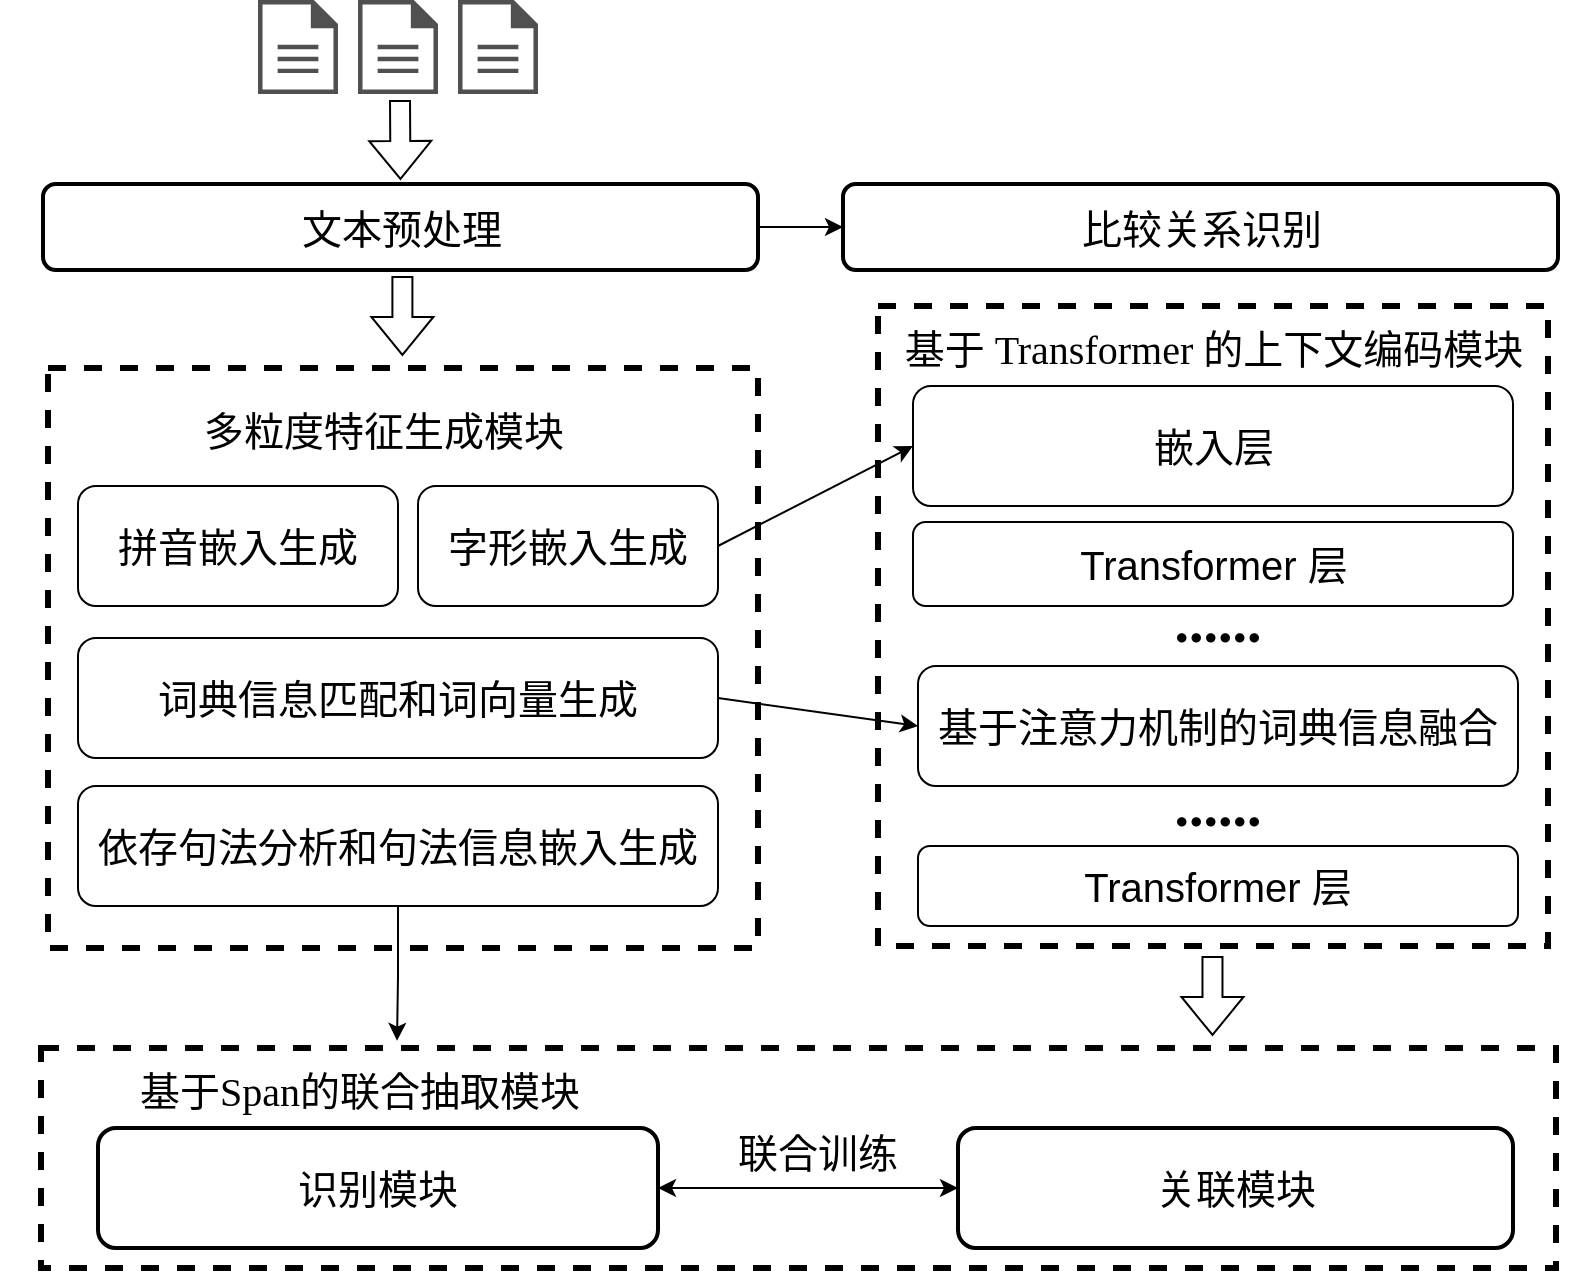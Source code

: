 <mxfile version="21.2.9" type="github">
  <diagram name="第 1 页" id="ZaXlrRLz04iYmXhUT0vT">
    <mxGraphModel dx="1043" dy="2984" grid="1" gridSize="10" guides="1" tooltips="1" connect="1" arrows="1" fold="1" page="1" pageScale="1" pageWidth="1654" pageHeight="2336" math="0" shadow="0">
      <root>
        <mxCell id="0" />
        <mxCell id="1" parent="0" />
        <mxCell id="twb6tVdicTboAH1euEs--9" value="" style="rounded=0;whiteSpace=wrap;html=1;fillColor=none;dashed=1;strokeWidth=3;" vertex="1" parent="1">
          <mxGeometry x="175" y="181" width="355" height="290" as="geometry" />
        </mxCell>
        <mxCell id="twb6tVdicTboAH1euEs--24" style="edgeStyle=orthogonalEdgeStyle;rounded=0;orthogonalLoop=1;jettySize=auto;html=1;exitX=1;exitY=0.5;exitDx=0;exitDy=0;entryX=0;entryY=0.5;entryDx=0;entryDy=0;" edge="1" parent="1" source="twb6tVdicTboAH1euEs--1" target="twb6tVdicTboAH1euEs--23">
          <mxGeometry relative="1" as="geometry" />
        </mxCell>
        <mxCell id="twb6tVdicTboAH1euEs--1" value="&lt;font style=&quot;font-size: 20px;&quot; face=&quot;Times New Roman&quot;&gt;文本预处理&lt;/font&gt;" style="rounded=1;whiteSpace=wrap;html=1;strokeWidth=2;" vertex="1" parent="1">
          <mxGeometry x="172.5" y="89" width="357.5" height="43" as="geometry" />
        </mxCell>
        <mxCell id="twb6tVdicTboAH1euEs--2" value="" style="sketch=0;pointerEvents=1;shadow=0;dashed=0;html=1;strokeColor=none;fillColor=#505050;labelPosition=center;verticalLabelPosition=bottom;verticalAlign=top;outlineConnect=0;align=center;shape=mxgraph.office.concepts.document;" vertex="1" parent="1">
          <mxGeometry x="280" y="-3" width="40" height="47" as="geometry" />
        </mxCell>
        <mxCell id="twb6tVdicTboAH1euEs--3" value="" style="sketch=0;pointerEvents=1;shadow=0;dashed=0;html=1;strokeColor=none;fillColor=#505050;labelPosition=center;verticalLabelPosition=bottom;verticalAlign=top;outlineConnect=0;align=center;shape=mxgraph.office.concepts.document;" vertex="1" parent="1">
          <mxGeometry x="330" y="-3" width="40" height="47" as="geometry" />
        </mxCell>
        <mxCell id="twb6tVdicTboAH1euEs--4" value="" style="sketch=0;pointerEvents=1;shadow=0;dashed=0;html=1;strokeColor=none;fillColor=#505050;labelPosition=center;verticalLabelPosition=bottom;verticalAlign=top;outlineConnect=0;align=center;shape=mxgraph.office.concepts.document;" vertex="1" parent="1">
          <mxGeometry x="380" y="-3" width="40" height="47" as="geometry" />
        </mxCell>
        <mxCell id="twb6tVdicTboAH1euEs--6" value="&lt;font face=&quot;Times New Roman&quot;&gt;&lt;span style=&quot;font-size: 20px;&quot;&gt;拼音嵌入生成&lt;/span&gt;&lt;/font&gt;" style="rounded=1;whiteSpace=wrap;html=1;" vertex="1" parent="1">
          <mxGeometry x="190" y="240" width="160" height="60" as="geometry" />
        </mxCell>
        <mxCell id="twb6tVdicTboAH1euEs--19" style="rounded=0;orthogonalLoop=1;jettySize=auto;html=1;exitX=1;exitY=0.5;exitDx=0;exitDy=0;entryX=0;entryY=0.5;entryDx=0;entryDy=0;" edge="1" parent="1" source="twb6tVdicTboAH1euEs--7" target="twb6tVdicTboAH1euEs--13">
          <mxGeometry relative="1" as="geometry" />
        </mxCell>
        <mxCell id="twb6tVdicTboAH1euEs--7" value="&lt;font face=&quot;Times New Roman&quot;&gt;&lt;span style=&quot;font-size: 20px;&quot;&gt;字形嵌入生成&lt;/span&gt;&lt;/font&gt;" style="rounded=1;whiteSpace=wrap;html=1;" vertex="1" parent="1">
          <mxGeometry x="360" y="240" width="150" height="60" as="geometry" />
        </mxCell>
        <mxCell id="twb6tVdicTboAH1euEs--20" style="rounded=0;orthogonalLoop=1;jettySize=auto;html=1;exitX=1;exitY=0.5;exitDx=0;exitDy=0;entryX=0;entryY=0.5;entryDx=0;entryDy=0;" edge="1" parent="1" source="twb6tVdicTboAH1euEs--8" target="twb6tVdicTboAH1euEs--18">
          <mxGeometry relative="1" as="geometry" />
        </mxCell>
        <mxCell id="twb6tVdicTboAH1euEs--8" value="&lt;font face=&quot;Times New Roman&quot;&gt;&lt;span style=&quot;font-size: 20px;&quot;&gt;词典信息匹配和词向量生成&lt;/span&gt;&lt;/font&gt;" style="rounded=1;whiteSpace=wrap;html=1;" vertex="1" parent="1">
          <mxGeometry x="190" y="316" width="320" height="60" as="geometry" />
        </mxCell>
        <mxCell id="twb6tVdicTboAH1euEs--33" style="edgeStyle=orthogonalEdgeStyle;rounded=0;orthogonalLoop=1;jettySize=auto;html=1;exitX=0.5;exitY=1;exitDx=0;exitDy=0;entryX=0.235;entryY=-0.033;entryDx=0;entryDy=0;entryPerimeter=0;" edge="1" parent="1" source="twb6tVdicTboAH1euEs--10" target="twb6tVdicTboAH1euEs--15">
          <mxGeometry relative="1" as="geometry" />
        </mxCell>
        <mxCell id="twb6tVdicTboAH1euEs--10" value="&lt;font face=&quot;Times New Roman&quot;&gt;&lt;span style=&quot;font-size: 20px;&quot;&gt;依存句法分析和句法信息嵌入生成&lt;/span&gt;&lt;/font&gt;" style="rounded=1;whiteSpace=wrap;html=1;" vertex="1" parent="1">
          <mxGeometry x="190" y="390" width="320" height="60" as="geometry" />
        </mxCell>
        <mxCell id="twb6tVdicTboAH1euEs--11" value="" style="rounded=0;whiteSpace=wrap;html=1;fillColor=none;dashed=1;strokeWidth=3;" vertex="1" parent="1">
          <mxGeometry x="590" y="150" width="335" height="320" as="geometry" />
        </mxCell>
        <mxCell id="twb6tVdicTboAH1euEs--12" value="&lt;font face=&quot;Times New Roman&quot; style=&quot;font-size: 20px;&quot;&gt;基于 Transformer 的上下文编码模块&lt;/font&gt;" style="text;strokeColor=none;align=center;fillColor=none;html=1;verticalAlign=middle;whiteSpace=wrap;rounded=0;" vertex="1" parent="1">
          <mxGeometry x="577.5" y="156" width="360" height="30" as="geometry" />
        </mxCell>
        <mxCell id="twb6tVdicTboAH1euEs--13" value="&lt;font style=&quot;font-size: 20px;&quot;&gt;嵌入层&lt;/font&gt;" style="rounded=1;whiteSpace=wrap;html=1;" vertex="1" parent="1">
          <mxGeometry x="607.5" y="190" width="300" height="60" as="geometry" />
        </mxCell>
        <mxCell id="twb6tVdicTboAH1euEs--14" value="&lt;font style=&quot;font-size: 20px;&quot;&gt;Transformer 层&lt;/font&gt;" style="rounded=1;whiteSpace=wrap;html=1;" vertex="1" parent="1">
          <mxGeometry x="607.5" y="258" width="300" height="42" as="geometry" />
        </mxCell>
        <mxCell id="twb6tVdicTboAH1euEs--15" value="" style="rounded=0;whiteSpace=wrap;html=1;fillColor=none;dashed=1;strokeWidth=3;" vertex="1" parent="1">
          <mxGeometry x="171.5" y="521" width="757.5" height="110" as="geometry" />
        </mxCell>
        <mxCell id="twb6tVdicTboAH1euEs--16" value="&lt;font face=&quot;Times New Roman&quot; style=&quot;font-size: 20px;&quot;&gt;多粒度特征生成模块&lt;/font&gt;" style="text;strokeColor=none;align=center;fillColor=none;html=1;verticalAlign=middle;whiteSpace=wrap;rounded=0;" vertex="1" parent="1">
          <mxGeometry x="162.5" y="197" width="360" height="30" as="geometry" />
        </mxCell>
        <mxCell id="twb6tVdicTboAH1euEs--17" value="&lt;font style=&quot;font-size: 20px;&quot;&gt;Transformer 层&lt;/font&gt;" style="rounded=1;whiteSpace=wrap;html=1;" vertex="1" parent="1">
          <mxGeometry x="610" y="420" width="300" height="40" as="geometry" />
        </mxCell>
        <mxCell id="twb6tVdicTboAH1euEs--18" value="&lt;font style=&quot;font-size: 20px;&quot;&gt;基于注意力机制的词典信息融合&lt;/font&gt;" style="rounded=1;whiteSpace=wrap;html=1;" vertex="1" parent="1">
          <mxGeometry x="610" y="330" width="300" height="60" as="geometry" />
        </mxCell>
        <mxCell id="twb6tVdicTboAH1euEs--21" value="" style="shape=flexArrow;endArrow=classic;html=1;rounded=0;entryX=0.5;entryY=0;entryDx=0;entryDy=0;" edge="1" parent="1">
          <mxGeometry width="50" height="50" relative="1" as="geometry">
            <mxPoint x="351" y="47" as="sourcePoint" />
            <mxPoint x="351.25" y="87" as="targetPoint" />
          </mxGeometry>
        </mxCell>
        <mxCell id="twb6tVdicTboAH1euEs--22" value="" style="shape=flexArrow;endArrow=classic;html=1;rounded=0;entryX=0.5;entryY=0;entryDx=0;entryDy=0;" edge="1" parent="1">
          <mxGeometry width="50" height="50" relative="1" as="geometry">
            <mxPoint x="352.2" y="135" as="sourcePoint" />
            <mxPoint x="352.2" y="175" as="targetPoint" />
          </mxGeometry>
        </mxCell>
        <mxCell id="twb6tVdicTboAH1euEs--23" value="&lt;font style=&quot;font-size: 20px;&quot; face=&quot;Times New Roman&quot;&gt;比较关系识别&lt;/font&gt;" style="rounded=1;whiteSpace=wrap;html=1;strokeWidth=2;" vertex="1" parent="1">
          <mxGeometry x="572.5" y="89" width="357.5" height="43" as="geometry" />
        </mxCell>
        <mxCell id="twb6tVdicTboAH1euEs--25" value="&lt;font style=&quot;font-size: 20px;&quot;&gt;识别模块&lt;/font&gt;" style="rounded=1;whiteSpace=wrap;html=1;strokeWidth=2;" vertex="1" parent="1">
          <mxGeometry x="200" y="561" width="280" height="60" as="geometry" />
        </mxCell>
        <mxCell id="twb6tVdicTboAH1euEs--27" style="edgeStyle=orthogonalEdgeStyle;rounded=0;orthogonalLoop=1;jettySize=auto;html=1;exitX=0;exitY=0.5;exitDx=0;exitDy=0;entryX=1;entryY=0.5;entryDx=0;entryDy=0;startArrow=classic;startFill=1;" edge="1" parent="1" source="twb6tVdicTboAH1euEs--26" target="twb6tVdicTboAH1euEs--25">
          <mxGeometry relative="1" as="geometry" />
        </mxCell>
        <mxCell id="twb6tVdicTboAH1euEs--26" value="&lt;font style=&quot;font-size: 20px;&quot;&gt;关联模块&lt;/font&gt;" style="rounded=1;whiteSpace=wrap;html=1;strokeWidth=2;" vertex="1" parent="1">
          <mxGeometry x="630" y="561" width="277.5" height="60" as="geometry" />
        </mxCell>
        <mxCell id="twb6tVdicTboAH1euEs--28" value="&lt;font face=&quot;Times New Roman&quot; style=&quot;font-size: 20px;&quot;&gt;基于Span的联合抽取模块&lt;/font&gt;" style="text;strokeColor=none;align=center;fillColor=none;html=1;verticalAlign=middle;whiteSpace=wrap;rounded=0;" vertex="1" parent="1">
          <mxGeometry x="151" y="527" width="360" height="30" as="geometry" />
        </mxCell>
        <mxCell id="twb6tVdicTboAH1euEs--29" value="&lt;font face=&quot;Times New Roman&quot; style=&quot;font-size: 20px;&quot;&gt;联合训练&lt;/font&gt;" style="text;strokeColor=none;align=center;fillColor=none;html=1;verticalAlign=middle;whiteSpace=wrap;rounded=0;" vertex="1" parent="1">
          <mxGeometry x="500" y="558" width="120" height="30" as="geometry" />
        </mxCell>
        <mxCell id="twb6tVdicTboAH1euEs--32" value="" style="shape=flexArrow;endArrow=classic;html=1;rounded=0;entryX=0.5;entryY=0;entryDx=0;entryDy=0;" edge="1" parent="1">
          <mxGeometry width="50" height="50" relative="1" as="geometry">
            <mxPoint x="757.24" y="475" as="sourcePoint" />
            <mxPoint x="757.24" y="515" as="targetPoint" />
          </mxGeometry>
        </mxCell>
        <mxCell id="twb6tVdicTboAH1euEs--34" value="&lt;font size=&quot;1&quot; face=&quot;Times New Roman&quot;&gt;&lt;b style=&quot;font-size: 29px;&quot;&gt;......&lt;/b&gt;&lt;/font&gt;" style="text;strokeColor=none;align=center;fillColor=none;html=1;verticalAlign=middle;whiteSpace=wrap;rounded=0;" vertex="1" parent="1">
          <mxGeometry x="580" y="293" width="360" height="30" as="geometry" />
        </mxCell>
        <mxCell id="twb6tVdicTboAH1euEs--35" value="&lt;font size=&quot;1&quot; face=&quot;Times New Roman&quot;&gt;&lt;b style=&quot;font-size: 29px;&quot;&gt;......&lt;/b&gt;&lt;/font&gt;" style="text;strokeColor=none;align=center;fillColor=none;html=1;verticalAlign=middle;whiteSpace=wrap;rounded=0;" vertex="1" parent="1">
          <mxGeometry x="580" y="385" width="360" height="30" as="geometry" />
        </mxCell>
      </root>
    </mxGraphModel>
  </diagram>
</mxfile>
